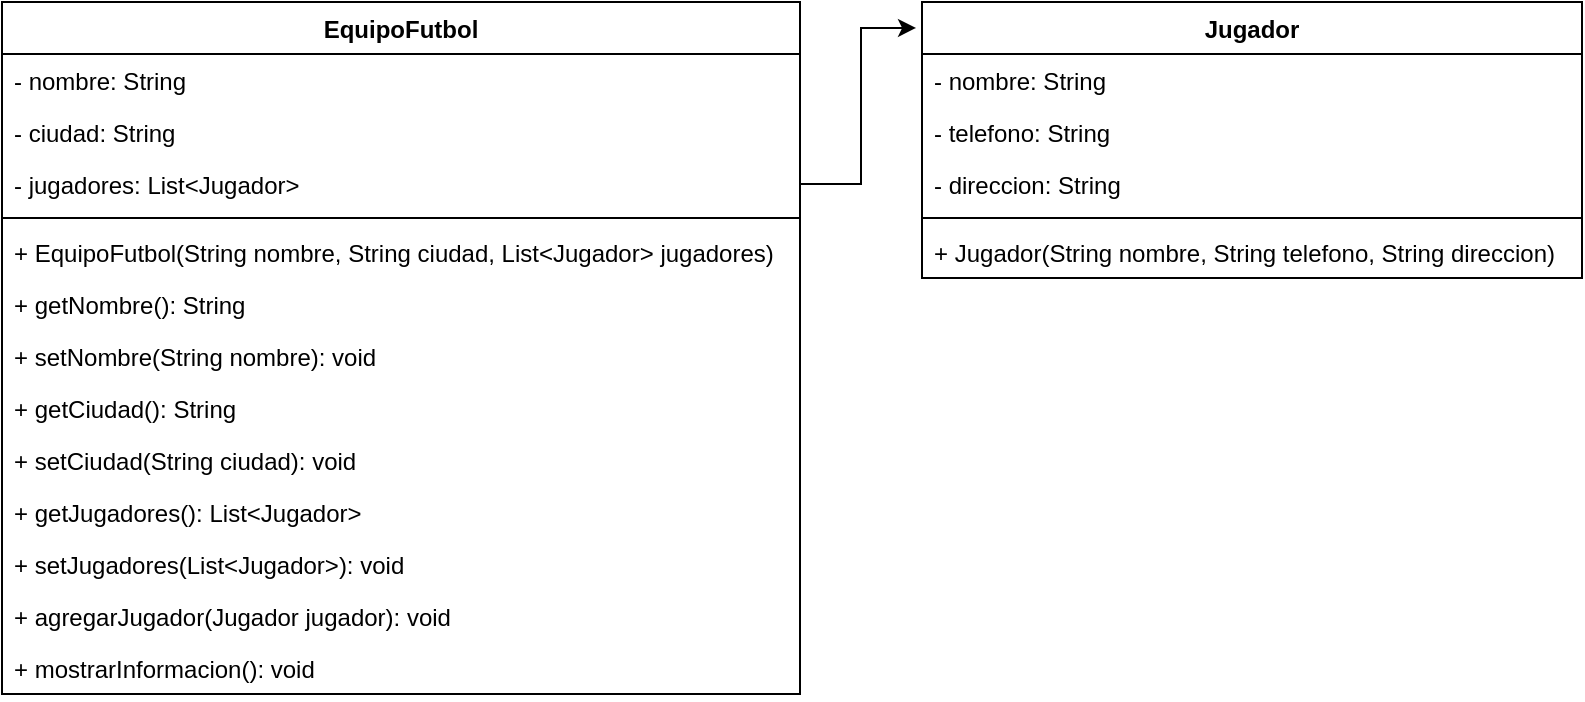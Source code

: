 <mxfile version="21.3.6" type="device">
  <diagram id="C5RBs43oDa-KdzZeNtuy" name="Page-1">
    <mxGraphModel dx="795" dy="553" grid="1" gridSize="10" guides="1" tooltips="1" connect="1" arrows="1" fold="1" page="1" pageScale="1" pageWidth="827" pageHeight="1169" math="0" shadow="0">
      <root>
        <mxCell id="WIyWlLk6GJQsqaUBKTNV-0" />
        <mxCell id="WIyWlLk6GJQsqaUBKTNV-1" parent="WIyWlLk6GJQsqaUBKTNV-0" />
        <mxCell id="tba04dcC740ANhFnjEAJ-0" value="EquipoFutbol" style="swimlane;fontStyle=1;align=center;verticalAlign=top;childLayout=stackLayout;horizontal=1;startSize=26;horizontalStack=0;resizeParent=1;resizeParentMax=0;resizeLast=0;collapsible=1;marginBottom=0;whiteSpace=wrap;html=1;" vertex="1" parent="WIyWlLk6GJQsqaUBKTNV-1">
          <mxGeometry x="20" y="80" width="399" height="346" as="geometry" />
        </mxCell>
        <mxCell id="tba04dcC740ANhFnjEAJ-1" value="- nombre: String" style="text;strokeColor=none;fillColor=none;align=left;verticalAlign=top;spacingLeft=4;spacingRight=4;overflow=hidden;rotatable=0;points=[[0,0.5],[1,0.5]];portConstraint=eastwest;whiteSpace=wrap;html=1;" vertex="1" parent="tba04dcC740ANhFnjEAJ-0">
          <mxGeometry y="26" width="399" height="26" as="geometry" />
        </mxCell>
        <mxCell id="tba04dcC740ANhFnjEAJ-4" value="- ciudad: String" style="text;strokeColor=none;fillColor=none;align=left;verticalAlign=top;spacingLeft=4;spacingRight=4;overflow=hidden;rotatable=0;points=[[0,0.5],[1,0.5]];portConstraint=eastwest;whiteSpace=wrap;html=1;" vertex="1" parent="tba04dcC740ANhFnjEAJ-0">
          <mxGeometry y="52" width="399" height="26" as="geometry" />
        </mxCell>
        <mxCell id="tba04dcC740ANhFnjEAJ-9" value="- jugadores: List&amp;lt;Jugador&amp;gt;" style="text;strokeColor=none;fillColor=none;align=left;verticalAlign=top;spacingLeft=4;spacingRight=4;overflow=hidden;rotatable=0;points=[[0,0.5],[1,0.5]];portConstraint=eastwest;whiteSpace=wrap;html=1;" vertex="1" parent="tba04dcC740ANhFnjEAJ-0">
          <mxGeometry y="78" width="399" height="26" as="geometry" />
        </mxCell>
        <mxCell id="tba04dcC740ANhFnjEAJ-2" value="" style="line;strokeWidth=1;fillColor=none;align=left;verticalAlign=middle;spacingTop=-1;spacingLeft=3;spacingRight=3;rotatable=0;labelPosition=right;points=[];portConstraint=eastwest;strokeColor=inherit;" vertex="1" parent="tba04dcC740ANhFnjEAJ-0">
          <mxGeometry y="104" width="399" height="8" as="geometry" />
        </mxCell>
        <mxCell id="tba04dcC740ANhFnjEAJ-15" value="+ EquipoFutbol(String nombre, String ciudad, List&amp;lt;Jugador&amp;gt; jugadores)" style="text;strokeColor=none;fillColor=none;align=left;verticalAlign=top;spacingLeft=4;spacingRight=4;overflow=hidden;rotatable=0;points=[[0,0.5],[1,0.5]];portConstraint=eastwest;whiteSpace=wrap;html=1;" vertex="1" parent="tba04dcC740ANhFnjEAJ-0">
          <mxGeometry y="112" width="399" height="26" as="geometry" />
        </mxCell>
        <mxCell id="tba04dcC740ANhFnjEAJ-33" value="+ getNombre(): String" style="text;strokeColor=none;fillColor=none;align=left;verticalAlign=top;spacingLeft=4;spacingRight=4;overflow=hidden;rotatable=0;points=[[0,0.5],[1,0.5]];portConstraint=eastwest;whiteSpace=wrap;html=1;" vertex="1" parent="tba04dcC740ANhFnjEAJ-0">
          <mxGeometry y="138" width="399" height="26" as="geometry" />
        </mxCell>
        <mxCell id="tba04dcC740ANhFnjEAJ-36" value="+ setNombre(String nombre): void" style="text;strokeColor=none;fillColor=none;align=left;verticalAlign=top;spacingLeft=4;spacingRight=4;overflow=hidden;rotatable=0;points=[[0,0.5],[1,0.5]];portConstraint=eastwest;whiteSpace=wrap;html=1;" vertex="1" parent="tba04dcC740ANhFnjEAJ-0">
          <mxGeometry y="164" width="399" height="26" as="geometry" />
        </mxCell>
        <mxCell id="tba04dcC740ANhFnjEAJ-34" value="+ getCiudad(): String" style="text;strokeColor=none;fillColor=none;align=left;verticalAlign=top;spacingLeft=4;spacingRight=4;overflow=hidden;rotatable=0;points=[[0,0.5],[1,0.5]];portConstraint=eastwest;whiteSpace=wrap;html=1;" vertex="1" parent="tba04dcC740ANhFnjEAJ-0">
          <mxGeometry y="190" width="399" height="26" as="geometry" />
        </mxCell>
        <mxCell id="tba04dcC740ANhFnjEAJ-37" value="+ setCiudad(String ciudad): void" style="text;strokeColor=none;fillColor=none;align=left;verticalAlign=top;spacingLeft=4;spacingRight=4;overflow=hidden;rotatable=0;points=[[0,0.5],[1,0.5]];portConstraint=eastwest;whiteSpace=wrap;html=1;" vertex="1" parent="tba04dcC740ANhFnjEAJ-0">
          <mxGeometry y="216" width="399" height="26" as="geometry" />
        </mxCell>
        <mxCell id="tba04dcC740ANhFnjEAJ-35" value="+ getJugadores(): List&amp;lt;Jugador&amp;gt;" style="text;strokeColor=none;fillColor=none;align=left;verticalAlign=top;spacingLeft=4;spacingRight=4;overflow=hidden;rotatable=0;points=[[0,0.5],[1,0.5]];portConstraint=eastwest;whiteSpace=wrap;html=1;" vertex="1" parent="tba04dcC740ANhFnjEAJ-0">
          <mxGeometry y="242" width="399" height="26" as="geometry" />
        </mxCell>
        <mxCell id="tba04dcC740ANhFnjEAJ-38" value="+ setJugadores(List&amp;lt;Jugador&amp;gt;): void" style="text;strokeColor=none;fillColor=none;align=left;verticalAlign=top;spacingLeft=4;spacingRight=4;overflow=hidden;rotatable=0;points=[[0,0.5],[1,0.5]];portConstraint=eastwest;whiteSpace=wrap;html=1;" vertex="1" parent="tba04dcC740ANhFnjEAJ-0">
          <mxGeometry y="268" width="399" height="26" as="geometry" />
        </mxCell>
        <mxCell id="tba04dcC740ANhFnjEAJ-3" value="+ agregarJugador(Jugador jugador): void" style="text;strokeColor=none;fillColor=none;align=left;verticalAlign=top;spacingLeft=4;spacingRight=4;overflow=hidden;rotatable=0;points=[[0,0.5],[1,0.5]];portConstraint=eastwest;whiteSpace=wrap;html=1;" vertex="1" parent="tba04dcC740ANhFnjEAJ-0">
          <mxGeometry y="294" width="399" height="26" as="geometry" />
        </mxCell>
        <mxCell id="tba04dcC740ANhFnjEAJ-14" value="+ mostrarInformacion(): void" style="text;strokeColor=none;fillColor=none;align=left;verticalAlign=top;spacingLeft=4;spacingRight=4;overflow=hidden;rotatable=0;points=[[0,0.5],[1,0.5]];portConstraint=eastwest;whiteSpace=wrap;html=1;" vertex="1" parent="tba04dcC740ANhFnjEAJ-0">
          <mxGeometry y="320" width="399" height="26" as="geometry" />
        </mxCell>
        <mxCell id="tba04dcC740ANhFnjEAJ-5" value="Jugador" style="swimlane;fontStyle=1;align=center;verticalAlign=top;childLayout=stackLayout;horizontal=1;startSize=26;horizontalStack=0;resizeParent=1;resizeParentMax=0;resizeLast=0;collapsible=1;marginBottom=0;whiteSpace=wrap;html=1;" vertex="1" parent="WIyWlLk6GJQsqaUBKTNV-1">
          <mxGeometry x="480" y="80" width="330" height="138" as="geometry" />
        </mxCell>
        <mxCell id="tba04dcC740ANhFnjEAJ-6" value="- nombre: String" style="text;strokeColor=none;fillColor=none;align=left;verticalAlign=top;spacingLeft=4;spacingRight=4;overflow=hidden;rotatable=0;points=[[0,0.5],[1,0.5]];portConstraint=eastwest;whiteSpace=wrap;html=1;" vertex="1" parent="tba04dcC740ANhFnjEAJ-5">
          <mxGeometry y="26" width="330" height="26" as="geometry" />
        </mxCell>
        <mxCell id="tba04dcC740ANhFnjEAJ-12" value="- telefono: String" style="text;strokeColor=none;fillColor=none;align=left;verticalAlign=top;spacingLeft=4;spacingRight=4;overflow=hidden;rotatable=0;points=[[0,0.5],[1,0.5]];portConstraint=eastwest;whiteSpace=wrap;html=1;" vertex="1" parent="tba04dcC740ANhFnjEAJ-5">
          <mxGeometry y="52" width="330" height="26" as="geometry" />
        </mxCell>
        <mxCell id="tba04dcC740ANhFnjEAJ-13" value="- direccion: String" style="text;strokeColor=none;fillColor=none;align=left;verticalAlign=top;spacingLeft=4;spacingRight=4;overflow=hidden;rotatable=0;points=[[0,0.5],[1,0.5]];portConstraint=eastwest;whiteSpace=wrap;html=1;" vertex="1" parent="tba04dcC740ANhFnjEAJ-5">
          <mxGeometry y="78" width="330" height="26" as="geometry" />
        </mxCell>
        <mxCell id="tba04dcC740ANhFnjEAJ-7" value="" style="line;strokeWidth=1;fillColor=none;align=left;verticalAlign=middle;spacingTop=-1;spacingLeft=3;spacingRight=3;rotatable=0;labelPosition=right;points=[];portConstraint=eastwest;strokeColor=inherit;" vertex="1" parent="tba04dcC740ANhFnjEAJ-5">
          <mxGeometry y="104" width="330" height="8" as="geometry" />
        </mxCell>
        <mxCell id="tba04dcC740ANhFnjEAJ-31" value="+ Jugador(String nombre, String telefono, String direccion)" style="text;strokeColor=none;fillColor=none;align=left;verticalAlign=top;spacingLeft=4;spacingRight=4;overflow=hidden;rotatable=0;points=[[0,0.5],[1,0.5]];portConstraint=eastwest;whiteSpace=wrap;html=1;" vertex="1" parent="tba04dcC740ANhFnjEAJ-5">
          <mxGeometry y="112" width="330" height="26" as="geometry" />
        </mxCell>
        <mxCell id="tba04dcC740ANhFnjEAJ-32" style="edgeStyle=orthogonalEdgeStyle;rounded=0;orthogonalLoop=1;jettySize=auto;html=1;exitX=1;exitY=0.5;exitDx=0;exitDy=0;entryX=-0.009;entryY=0.094;entryDx=0;entryDy=0;entryPerimeter=0;" edge="1" parent="WIyWlLk6GJQsqaUBKTNV-1" source="tba04dcC740ANhFnjEAJ-9" target="tba04dcC740ANhFnjEAJ-5">
          <mxGeometry relative="1" as="geometry" />
        </mxCell>
      </root>
    </mxGraphModel>
  </diagram>
</mxfile>
